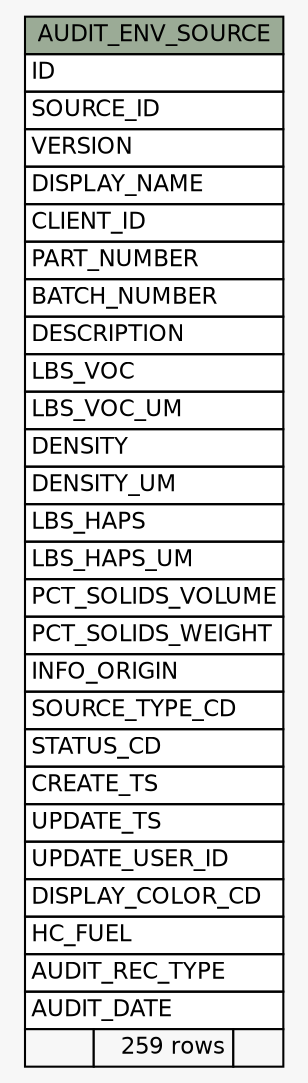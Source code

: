 // dot 2.28.0 on Windows 7 6.1
// SchemaSpy rev 590
digraph "AUDIT_ENV_SOURCE" {
  graph [
    rankdir="RL"
    bgcolor="#f7f7f7"
    nodesep="0.18"
    ranksep="0.46"
    fontname="Helvetica"
    fontsize="11"
  ];
  node [
    fontname="Helvetica"
    fontsize="11"
    shape="plaintext"
  ];
  edge [
    arrowsize="0.8"
  ];
  "AUDIT_ENV_SOURCE" [
    label=<
    <TABLE BORDER="0" CELLBORDER="1" CELLSPACING="0" BGCOLOR="#ffffff">
      <TR><TD COLSPAN="3" BGCOLOR="#9bab96" ALIGN="CENTER">AUDIT_ENV_SOURCE</TD></TR>
      <TR><TD PORT="ID" COLSPAN="3" ALIGN="LEFT">ID</TD></TR>
      <TR><TD PORT="SOURCE_ID" COLSPAN="3" ALIGN="LEFT">SOURCE_ID</TD></TR>
      <TR><TD PORT="VERSION" COLSPAN="3" ALIGN="LEFT">VERSION</TD></TR>
      <TR><TD PORT="DISPLAY_NAME" COLSPAN="3" ALIGN="LEFT">DISPLAY_NAME</TD></TR>
      <TR><TD PORT="CLIENT_ID" COLSPAN="3" ALIGN="LEFT">CLIENT_ID</TD></TR>
      <TR><TD PORT="PART_NUMBER" COLSPAN="3" ALIGN="LEFT">PART_NUMBER</TD></TR>
      <TR><TD PORT="BATCH_NUMBER" COLSPAN="3" ALIGN="LEFT">BATCH_NUMBER</TD></TR>
      <TR><TD PORT="DESCRIPTION" COLSPAN="3" ALIGN="LEFT">DESCRIPTION</TD></TR>
      <TR><TD PORT="LBS_VOC" COLSPAN="3" ALIGN="LEFT">LBS_VOC</TD></TR>
      <TR><TD PORT="LBS_VOC_UM" COLSPAN="3" ALIGN="LEFT">LBS_VOC_UM</TD></TR>
      <TR><TD PORT="DENSITY" COLSPAN="3" ALIGN="LEFT">DENSITY</TD></TR>
      <TR><TD PORT="DENSITY_UM" COLSPAN="3" ALIGN="LEFT">DENSITY_UM</TD></TR>
      <TR><TD PORT="LBS_HAPS" COLSPAN="3" ALIGN="LEFT">LBS_HAPS</TD></TR>
      <TR><TD PORT="LBS_HAPS_UM" COLSPAN="3" ALIGN="LEFT">LBS_HAPS_UM</TD></TR>
      <TR><TD PORT="PCT_SOLIDS_VOLUME" COLSPAN="3" ALIGN="LEFT">PCT_SOLIDS_VOLUME</TD></TR>
      <TR><TD PORT="PCT_SOLIDS_WEIGHT" COLSPAN="3" ALIGN="LEFT">PCT_SOLIDS_WEIGHT</TD></TR>
      <TR><TD PORT="INFO_ORIGIN" COLSPAN="3" ALIGN="LEFT">INFO_ORIGIN</TD></TR>
      <TR><TD PORT="SOURCE_TYPE_CD" COLSPAN="3" ALIGN="LEFT">SOURCE_TYPE_CD</TD></TR>
      <TR><TD PORT="STATUS_CD" COLSPAN="3" ALIGN="LEFT">STATUS_CD</TD></TR>
      <TR><TD PORT="CREATE_TS" COLSPAN="3" ALIGN="LEFT">CREATE_TS</TD></TR>
      <TR><TD PORT="UPDATE_TS" COLSPAN="3" ALIGN="LEFT">UPDATE_TS</TD></TR>
      <TR><TD PORT="UPDATE_USER_ID" COLSPAN="3" ALIGN="LEFT">UPDATE_USER_ID</TD></TR>
      <TR><TD PORT="DISPLAY_COLOR_CD" COLSPAN="3" ALIGN="LEFT">DISPLAY_COLOR_CD</TD></TR>
      <TR><TD PORT="HC_FUEL" COLSPAN="3" ALIGN="LEFT">HC_FUEL</TD></TR>
      <TR><TD PORT="AUDIT_REC_TYPE" COLSPAN="3" ALIGN="LEFT">AUDIT_REC_TYPE</TD></TR>
      <TR><TD PORT="AUDIT_DATE" COLSPAN="3" ALIGN="LEFT">AUDIT_DATE</TD></TR>
      <TR><TD ALIGN="LEFT" BGCOLOR="#f7f7f7">  </TD><TD ALIGN="RIGHT" BGCOLOR="#f7f7f7">259 rows</TD><TD ALIGN="RIGHT" BGCOLOR="#f7f7f7">  </TD></TR>
    </TABLE>>
    URL="tables/AUDIT_ENV_SOURCE.html"
    tooltip="AUDIT_ENV_SOURCE"
  ];
}
